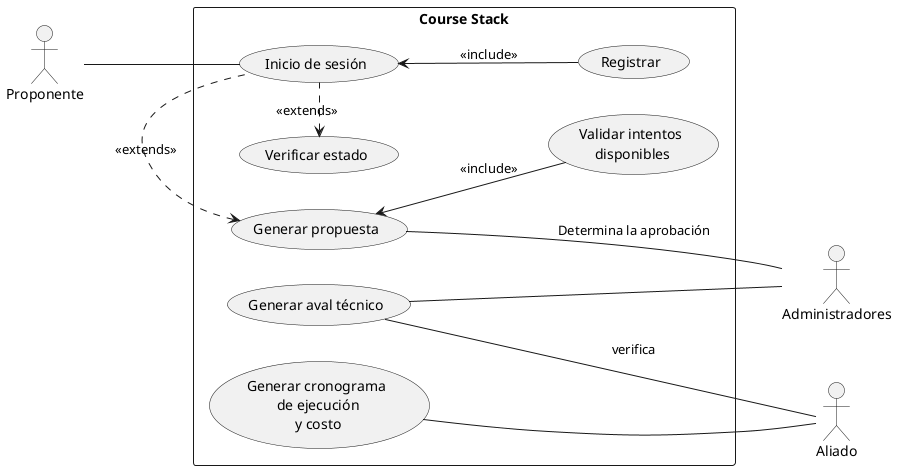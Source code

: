 @startuml UseCase
left to right direction
skinparam packageStyle rectangle
skinparam NoteBackgroundColor transparent
skinparam NoteBorderColor transparent
:Proponente: as proponente
:Administradores: as administrador
:Aliado: as aliado

rectangle "Course Stack"{
    (Inicio de sesión) as sesion
    (Registrar) as registrar
    (Generar propuesta) as GP
    (Verificar estado) as VE
    (Generar aval técnico) as GAT
    (Generar cronograma\n de ejecución\n y costo) as GCEC
    (Validar intentos\n disponibles) as VID
}

registrar -u-> sesion: <<include>>
GP <. sesion: <<extends>>
VID -u-> GP:<<include>>
VE <. sesion : <<extends>>

proponente -- sesion
aliado -u-- GCEC
administrador -u-- GAT
administrador -u--GP: Determina la aprobación
aliado -- GAT: verifica

@enduml